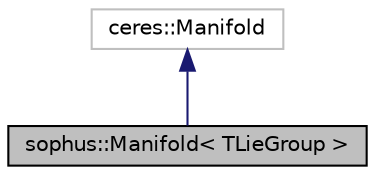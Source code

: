 digraph "sophus::Manifold&lt; TLieGroup &gt;"
{
 // LATEX_PDF_SIZE
  edge [fontname="Helvetica",fontsize="10",labelfontname="Helvetica",labelfontsize="10"];
  node [fontname="Helvetica",fontsize="10",shape=record];
  Node1 [label="sophus::Manifold\< TLieGroup \>",height=0.2,width=0.4,color="black", fillcolor="grey75", style="filled", fontcolor="black",tooltip="Templated local parameterization for LieGroup [with implemented LieGroup::Dx_this_mul_exp_x_at_0() ]."];
  Node2 -> Node1 [dir="back",color="midnightblue",fontsize="10",style="solid",fontname="Helvetica"];
  Node2 [label="ceres::Manifold",height=0.2,width=0.4,color="grey75", fillcolor="white", style="filled",tooltip=" "];
}
